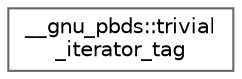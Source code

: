 digraph "Graphical Class Hierarchy"
{
 // LATEX_PDF_SIZE
  bgcolor="transparent";
  edge [fontname=Helvetica,fontsize=10,labelfontname=Helvetica,labelfontsize=10];
  node [fontname=Helvetica,fontsize=10,shape=box,height=0.2,width=0.4];
  rankdir="LR";
  Node0 [id="Node000000",label="__gnu_pbds::trivial\l_iterator_tag",height=0.2,width=0.4,color="grey40", fillcolor="white", style="filled",URL="$struct____gnu__pbds_1_1trivial__iterator__tag.html",tooltip=" "];
}
